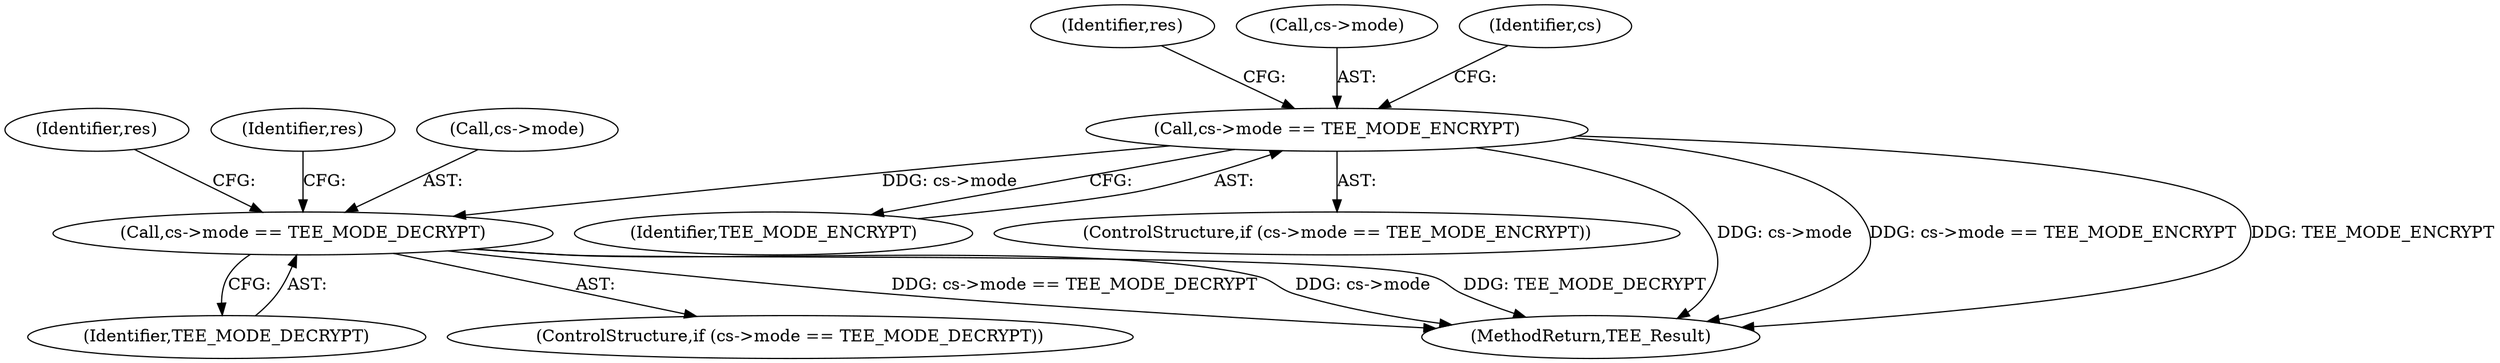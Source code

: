 digraph "0_optee_os_70697bf3c5dc3d201341b01a1a8e5bc6d2fb48f8@pointer" {
"1000285" [label="(Call,cs->mode == TEE_MODE_ENCRYPT)"];
"1000304" [label="(Call,cs->mode == TEE_MODE_DECRYPT)"];
"1000289" [label="(Identifier,TEE_MODE_ENCRYPT)"];
"1000292" [label="(Identifier,res)"];
"1000284" [label="(ControlStructure,if (cs->mode == TEE_MODE_ENCRYPT))"];
"1000286" [label="(Call,cs->mode)"];
"1000311" [label="(Identifier,res)"];
"1000324" [label="(Identifier,res)"];
"1000304" [label="(Call,cs->mode == TEE_MODE_DECRYPT)"];
"1000308" [label="(Identifier,TEE_MODE_DECRYPT)"];
"1000305" [label="(Call,cs->mode)"];
"1000303" [label="(ControlStructure,if (cs->mode == TEE_MODE_DECRYPT))"];
"1000306" [label="(Identifier,cs)"];
"1000285" [label="(Call,cs->mode == TEE_MODE_ENCRYPT)"];
"1000549" [label="(MethodReturn,TEE_Result)"];
"1000285" -> "1000284"  [label="AST: "];
"1000285" -> "1000289"  [label="CFG: "];
"1000286" -> "1000285"  [label="AST: "];
"1000289" -> "1000285"  [label="AST: "];
"1000292" -> "1000285"  [label="CFG: "];
"1000306" -> "1000285"  [label="CFG: "];
"1000285" -> "1000549"  [label="DDG: cs->mode"];
"1000285" -> "1000549"  [label="DDG: cs->mode == TEE_MODE_ENCRYPT"];
"1000285" -> "1000549"  [label="DDG: TEE_MODE_ENCRYPT"];
"1000285" -> "1000304"  [label="DDG: cs->mode"];
"1000304" -> "1000303"  [label="AST: "];
"1000304" -> "1000308"  [label="CFG: "];
"1000305" -> "1000304"  [label="AST: "];
"1000308" -> "1000304"  [label="AST: "];
"1000311" -> "1000304"  [label="CFG: "];
"1000324" -> "1000304"  [label="CFG: "];
"1000304" -> "1000549"  [label="DDG: cs->mode == TEE_MODE_DECRYPT"];
"1000304" -> "1000549"  [label="DDG: cs->mode"];
"1000304" -> "1000549"  [label="DDG: TEE_MODE_DECRYPT"];
}
